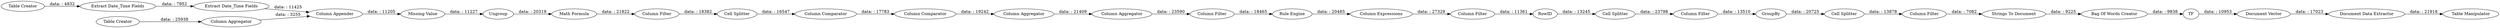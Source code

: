 digraph {
	"-2509415935659216099_1089" [label="Table Manipulator"]
	"-2509415935659216099_1084" [label="Strings To Document"]
	"-2509415935659216099_1063" [label="Math Formula"]
	"-2509415935659216099_1022" [label="Extract Date_Time Fields"]
	"-2509415935659216099_1083" [label="Column Filter"]
	"-2509415935659216099_1069" [label="Cell Splitter"]
	"-2509415935659216099_1045" [label="Column Appender"]
	"-2509415935659216099_1061" [label="Column Aggregator"]
	"-2509415935659216099_1075" [label="Column Filter"]
	"-2509415935659216099_1021" [label="Extract Date_Time Fields"]
	"-2509415935659216099_1068" [label="Column Filter"]
	"-2509415935659216099_1074" [label="Cell Splitter"]
	"-2509415935659216099_1046" [label="Missing Value"]
	"-2509415935659216099_1065" [label="Column Comparator"]
	"-2509415935659216099_1082" [label="Column Expressions"]
	"-2509415935659216099_1087" [label="Document Vector"]
	"-2509415935659216099_1070" [label="Column Aggregator"]
	"-2509415935659216099_1088" [label="Document Data Extractor"]
	"-2509415935659216099_1080" [label="Column Filter"]
	"-2509415935659216099_1062" [label=Ungroup]
	"-2509415935659216099_1085" [label="Bag Of Words Creator"]
	"-2509415935659216099_1060" [label="Table Creator"]
	"-2509415935659216099_1071" [label="Column Filter"]
	"-2509415935659216099_1081" [label="Cell Splitter"]
	"-2509415935659216099_1020" [label="Table Creator"]
	"-2509415935659216099_1050" [label="Rule Engine"]
	"-2509415935659216099_1073" [label=RowID]
	"-2509415935659216099_1086" [label=TF]
	"-2509415935659216099_1076" [label=GroupBy]
	"-2509415935659216099_1064" [label="Column Comparator"]
	"-2509415935659216099_1048" [label="Column Aggregator"]
	"-2509415935659216099_1048" -> "-2509415935659216099_1070" [label="data: : 21409"]
	"-2509415935659216099_1087" -> "-2509415935659216099_1088" [label="data: : 17023"]
	"-2509415935659216099_1021" -> "-2509415935659216099_1022" [label="data: : 7952"]
	"-2509415935659216099_1080" -> "-2509415935659216099_1076" [label="data: : 13510"]
	"-2509415935659216099_1060" -> "-2509415935659216099_1061" [label="data: : 25938"]
	"-2509415935659216099_1084" -> "-2509415935659216099_1085" [label="data: : 9225"]
	"-2509415935659216099_1085" -> "-2509415935659216099_1086" [label="data: : 9838"]
	"-2509415935659216099_1082" -> "-2509415935659216099_1075" [label="data: : 27329"]
	"-2509415935659216099_1081" -> "-2509415935659216099_1083" [label="data: : 13878"]
	"-2509415935659216099_1069" -> "-2509415935659216099_1064" [label="data: : 16547"]
	"-2509415935659216099_1020" -> "-2509415935659216099_1021" [label="data: : 4832"]
	"-2509415935659216099_1064" -> "-2509415935659216099_1065" [label="data: : 17783"]
	"-2509415935659216099_1022" -> "-2509415935659216099_1045" [label="data: : 11425"]
	"-2509415935659216099_1073" -> "-2509415935659216099_1074" [label="data: : 13245"]
	"-2509415935659216099_1068" -> "-2509415935659216099_1069" [label="data: : 18382"]
	"-2509415935659216099_1071" -> "-2509415935659216099_1050" [label="data: : 18465"]
	"-2509415935659216099_1046" -> "-2509415935659216099_1062" [label="data: : 11227"]
	"-2509415935659216099_1050" -> "-2509415935659216099_1082" [label="data: : 20485"]
	"-2509415935659216099_1070" -> "-2509415935659216099_1071" [label="data: : 23590"]
	"-2509415935659216099_1086" -> "-2509415935659216099_1087" [label="data: : 10953"]
	"-2509415935659216099_1074" -> "-2509415935659216099_1080" [label="data: : 23798"]
	"-2509415935659216099_1083" -> "-2509415935659216099_1084" [label="data: : 7082"]
	"-2509415935659216099_1088" -> "-2509415935659216099_1089" [label="data: : 21918"]
	"-2509415935659216099_1045" -> "-2509415935659216099_1046" [label="data: : 11205"]
	"-2509415935659216099_1065" -> "-2509415935659216099_1048" [label="data: : 19242"]
	"-2509415935659216099_1061" -> "-2509415935659216099_1045" [label="data: : 3255"]
	"-2509415935659216099_1075" -> "-2509415935659216099_1073" [label="data: : 11361"]
	"-2509415935659216099_1062" -> "-2509415935659216099_1063" [label="data: : 20319"]
	"-2509415935659216099_1063" -> "-2509415935659216099_1068" [label="data: : 21822"]
	"-2509415935659216099_1076" -> "-2509415935659216099_1081" [label="data: : 20725"]
	rankdir=LR
}
